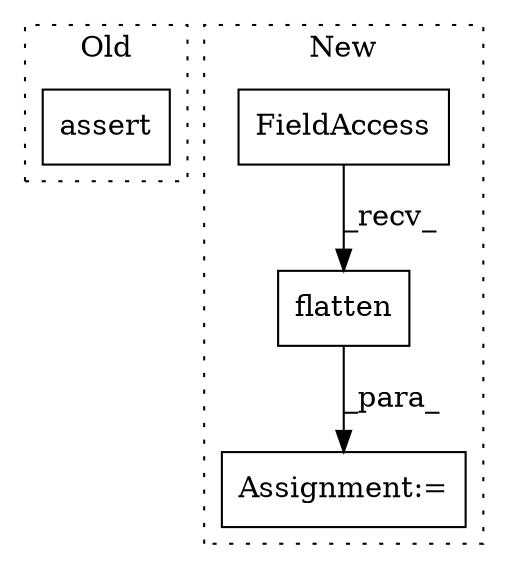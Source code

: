 digraph G {
subgraph cluster0 {
1 [label="assert" a="32" s="5887,5925" l="26,1" shape="box"];
label = "Old";
style="dotted";
}
subgraph cluster1 {
2 [label="flatten" a="32" s="6464,6478" l="8,1" shape="box"];
3 [label="Assignment:=" a="7" s="6447" l="1" shape="box"];
4 [label="FieldAccess" a="22" s="6448" l="15" shape="box"];
label = "New";
style="dotted";
}
2 -> 3 [label="_para_"];
4 -> 2 [label="_recv_"];
}